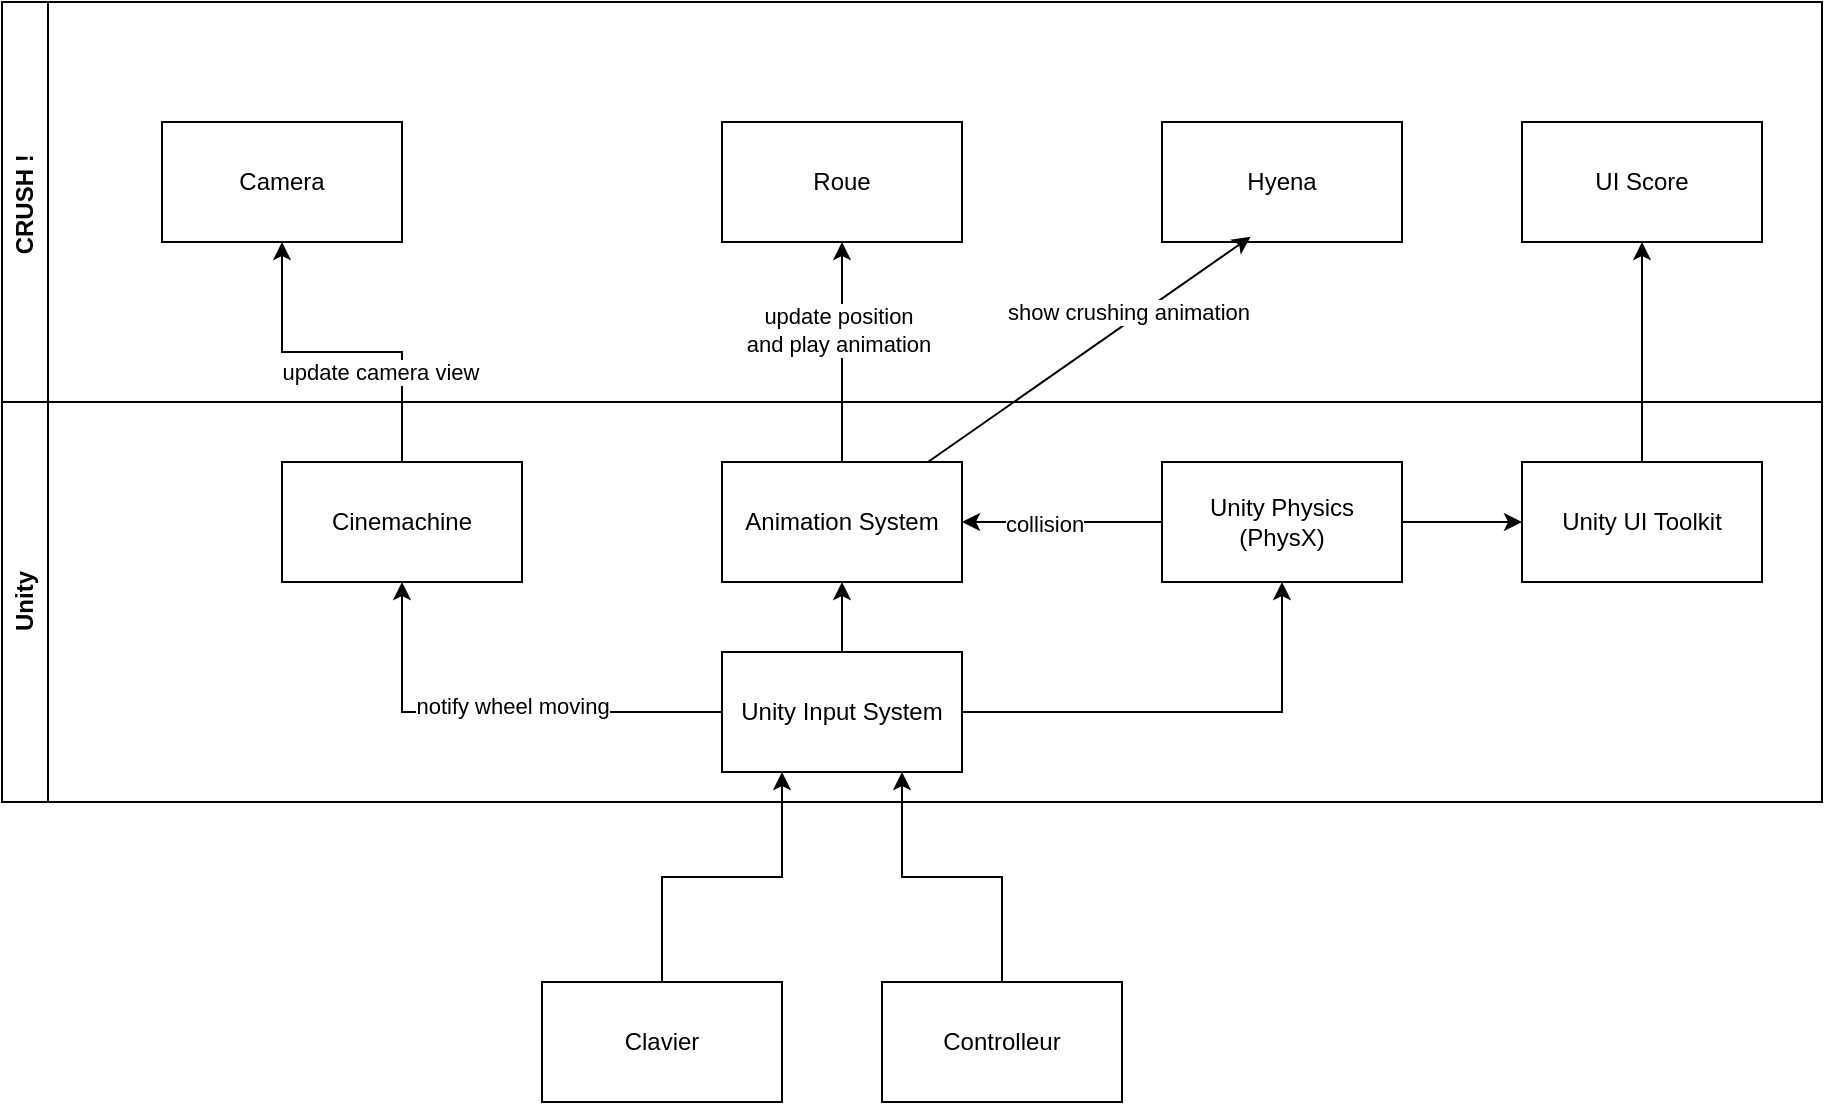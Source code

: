 <mxfile version="27.0.6">
  <diagram name="Page-1" id="T0r_iOp8UauzRjSlEAUD">
    <mxGraphModel dx="1342" dy="728" grid="1" gridSize="10" guides="1" tooltips="1" connect="1" arrows="1" fold="1" page="1" pageScale="1" pageWidth="1100" pageHeight="850" math="0" shadow="0">
      <root>
        <mxCell id="0" />
        <mxCell id="1" parent="0" />
        <mxCell id="R6gryLu84jvv2Dww0eq9-23" value="Unity" style="swimlane;horizontal=0;whiteSpace=wrap;html=1;" vertex="1" parent="1">
          <mxGeometry x="160" y="300" width="910" height="200" as="geometry" />
        </mxCell>
        <mxCell id="R6gryLu84jvv2Dww0eq9-30" value="Cinemachine" style="rounded=0;whiteSpace=wrap;html=1;" vertex="1" parent="R6gryLu84jvv2Dww0eq9-23">
          <mxGeometry x="140" y="30" width="120" height="60" as="geometry" />
        </mxCell>
        <mxCell id="R6gryLu84jvv2Dww0eq9-40" value="Animation System" style="rounded=0;whiteSpace=wrap;html=1;" vertex="1" parent="R6gryLu84jvv2Dww0eq9-23">
          <mxGeometry x="360" y="30" width="120" height="60" as="geometry" />
        </mxCell>
        <mxCell id="R6gryLu84jvv2Dww0eq9-62" style="edgeStyle=orthogonalEdgeStyle;rounded=0;orthogonalLoop=1;jettySize=auto;html=1;entryX=1;entryY=0.5;entryDx=0;entryDy=0;" edge="1" parent="R6gryLu84jvv2Dww0eq9-23" source="R6gryLu84jvv2Dww0eq9-41" target="R6gryLu84jvv2Dww0eq9-40">
          <mxGeometry relative="1" as="geometry" />
        </mxCell>
        <mxCell id="R6gryLu84jvv2Dww0eq9-68" value="collision" style="edgeLabel;html=1;align=center;verticalAlign=middle;resizable=0;points=[];" vertex="1" connectable="0" parent="R6gryLu84jvv2Dww0eq9-62">
          <mxGeometry x="0.18" y="1" relative="1" as="geometry">
            <mxPoint as="offset" />
          </mxGeometry>
        </mxCell>
        <mxCell id="R6gryLu84jvv2Dww0eq9-72" style="edgeStyle=orthogonalEdgeStyle;rounded=0;orthogonalLoop=1;jettySize=auto;html=1;entryX=0;entryY=0.5;entryDx=0;entryDy=0;" edge="1" parent="R6gryLu84jvv2Dww0eq9-23" source="R6gryLu84jvv2Dww0eq9-41" target="R6gryLu84jvv2Dww0eq9-71">
          <mxGeometry relative="1" as="geometry" />
        </mxCell>
        <mxCell id="R6gryLu84jvv2Dww0eq9-41" value="Unity Physics (PhysX)" style="rounded=0;whiteSpace=wrap;html=1;" vertex="1" parent="R6gryLu84jvv2Dww0eq9-23">
          <mxGeometry x="580" y="30" width="120" height="60" as="geometry" />
        </mxCell>
        <mxCell id="R6gryLu84jvv2Dww0eq9-51" style="edgeStyle=orthogonalEdgeStyle;rounded=0;orthogonalLoop=1;jettySize=auto;html=1;entryX=0.5;entryY=1;entryDx=0;entryDy=0;" edge="1" parent="R6gryLu84jvv2Dww0eq9-23" source="R6gryLu84jvv2Dww0eq9-47" target="R6gryLu84jvv2Dww0eq9-30">
          <mxGeometry relative="1" as="geometry" />
        </mxCell>
        <mxCell id="R6gryLu84jvv2Dww0eq9-53" value="notify wheel moving" style="edgeLabel;html=1;align=center;verticalAlign=middle;resizable=0;points=[];" vertex="1" connectable="0" parent="R6gryLu84jvv2Dww0eq9-51">
          <mxGeometry x="-0.013" y="-3" relative="1" as="geometry">
            <mxPoint x="6" as="offset" />
          </mxGeometry>
        </mxCell>
        <mxCell id="R6gryLu84jvv2Dww0eq9-55" style="edgeStyle=orthogonalEdgeStyle;rounded=0;orthogonalLoop=1;jettySize=auto;html=1;entryX=0.5;entryY=1;entryDx=0;entryDy=0;" edge="1" parent="R6gryLu84jvv2Dww0eq9-23" source="R6gryLu84jvv2Dww0eq9-47" target="R6gryLu84jvv2Dww0eq9-40">
          <mxGeometry relative="1" as="geometry" />
        </mxCell>
        <mxCell id="R6gryLu84jvv2Dww0eq9-60" style="edgeStyle=orthogonalEdgeStyle;rounded=0;orthogonalLoop=1;jettySize=auto;html=1;entryX=0.5;entryY=1;entryDx=0;entryDy=0;" edge="1" parent="R6gryLu84jvv2Dww0eq9-23" source="R6gryLu84jvv2Dww0eq9-47" target="R6gryLu84jvv2Dww0eq9-41">
          <mxGeometry relative="1" as="geometry" />
        </mxCell>
        <mxCell id="R6gryLu84jvv2Dww0eq9-47" value="Unity Input System" style="rounded=0;whiteSpace=wrap;html=1;" vertex="1" parent="R6gryLu84jvv2Dww0eq9-23">
          <mxGeometry x="360" y="125" width="120" height="60" as="geometry" />
        </mxCell>
        <mxCell id="R6gryLu84jvv2Dww0eq9-71" value="Unity UI Toolkit" style="rounded=0;whiteSpace=wrap;html=1;" vertex="1" parent="R6gryLu84jvv2Dww0eq9-23">
          <mxGeometry x="760" y="30" width="120" height="60" as="geometry" />
        </mxCell>
        <mxCell id="R6gryLu84jvv2Dww0eq9-24" value="CRUSH !&amp;nbsp;" style="swimlane;horizontal=0;whiteSpace=wrap;html=1;" vertex="1" parent="1">
          <mxGeometry x="160" y="100" width="910" height="200" as="geometry" />
        </mxCell>
        <mxCell id="R6gryLu84jvv2Dww0eq9-26" value="Roue" style="rounded=0;whiteSpace=wrap;html=1;" vertex="1" parent="R6gryLu84jvv2Dww0eq9-24">
          <mxGeometry x="360" y="60" width="120" height="60" as="geometry" />
        </mxCell>
        <mxCell id="R6gryLu84jvv2Dww0eq9-29" value="Camera" style="rounded=0;whiteSpace=wrap;html=1;" vertex="1" parent="R6gryLu84jvv2Dww0eq9-24">
          <mxGeometry x="80" y="60" width="120" height="60" as="geometry" />
        </mxCell>
        <mxCell id="R6gryLu84jvv2Dww0eq9-33" value="Hyena" style="rounded=0;whiteSpace=wrap;html=1;" vertex="1" parent="R6gryLu84jvv2Dww0eq9-24">
          <mxGeometry x="580" y="60" width="120" height="60" as="geometry" />
        </mxCell>
        <mxCell id="R6gryLu84jvv2Dww0eq9-59" value="UI Score" style="rounded=0;whiteSpace=wrap;html=1;" vertex="1" parent="R6gryLu84jvv2Dww0eq9-24">
          <mxGeometry x="760" y="60" width="120" height="60" as="geometry" />
        </mxCell>
        <mxCell id="R6gryLu84jvv2Dww0eq9-48" style="edgeStyle=orthogonalEdgeStyle;rounded=0;orthogonalLoop=1;jettySize=auto;html=1;entryX=0.25;entryY=1;entryDx=0;entryDy=0;" edge="1" parent="1" source="R6gryLu84jvv2Dww0eq9-42" target="R6gryLu84jvv2Dww0eq9-47">
          <mxGeometry relative="1" as="geometry" />
        </mxCell>
        <mxCell id="R6gryLu84jvv2Dww0eq9-42" value="Clavier" style="rounded=0;whiteSpace=wrap;html=1;" vertex="1" parent="1">
          <mxGeometry x="430" y="590" width="120" height="60" as="geometry" />
        </mxCell>
        <mxCell id="R6gryLu84jvv2Dww0eq9-50" style="edgeStyle=orthogonalEdgeStyle;rounded=0;orthogonalLoop=1;jettySize=auto;html=1;entryX=0.75;entryY=1;entryDx=0;entryDy=0;" edge="1" parent="1" source="R6gryLu84jvv2Dww0eq9-43" target="R6gryLu84jvv2Dww0eq9-47">
          <mxGeometry relative="1" as="geometry" />
        </mxCell>
        <mxCell id="R6gryLu84jvv2Dww0eq9-43" value="Controlleur" style="rounded=0;whiteSpace=wrap;html=1;" vertex="1" parent="1">
          <mxGeometry x="600" y="590" width="120" height="60" as="geometry" />
        </mxCell>
        <mxCell id="R6gryLu84jvv2Dww0eq9-52" style="edgeStyle=orthogonalEdgeStyle;rounded=0;orthogonalLoop=1;jettySize=auto;html=1;entryX=0.5;entryY=1;entryDx=0;entryDy=0;" edge="1" parent="1" source="R6gryLu84jvv2Dww0eq9-30" target="R6gryLu84jvv2Dww0eq9-29">
          <mxGeometry relative="1" as="geometry" />
        </mxCell>
        <mxCell id="R6gryLu84jvv2Dww0eq9-54" value="update camera view" style="edgeLabel;html=1;align=center;verticalAlign=middle;resizable=0;points=[];" vertex="1" connectable="0" parent="R6gryLu84jvv2Dww0eq9-52">
          <mxGeometry x="-0.207" y="-1" relative="1" as="geometry">
            <mxPoint x="1" y="11" as="offset" />
          </mxGeometry>
        </mxCell>
        <mxCell id="R6gryLu84jvv2Dww0eq9-56" style="edgeStyle=orthogonalEdgeStyle;rounded=0;orthogonalLoop=1;jettySize=auto;html=1;entryX=0.5;entryY=1;entryDx=0;entryDy=0;" edge="1" parent="1" source="R6gryLu84jvv2Dww0eq9-40" target="R6gryLu84jvv2Dww0eq9-26">
          <mxGeometry relative="1" as="geometry" />
        </mxCell>
        <mxCell id="R6gryLu84jvv2Dww0eq9-57" value="update position&lt;div&gt;and play animation&lt;/div&gt;" style="edgeLabel;html=1;align=center;verticalAlign=middle;resizable=0;points=[];" vertex="1" connectable="0" parent="R6gryLu84jvv2Dww0eq9-56">
          <mxGeometry x="0.207" y="2" relative="1" as="geometry">
            <mxPoint as="offset" />
          </mxGeometry>
        </mxCell>
        <mxCell id="R6gryLu84jvv2Dww0eq9-64" style="rounded=0;orthogonalLoop=1;jettySize=auto;html=1;entryX=0.369;entryY=0.956;entryDx=0;entryDy=0;entryPerimeter=0;" edge="1" parent="1" source="R6gryLu84jvv2Dww0eq9-40" target="R6gryLu84jvv2Dww0eq9-33">
          <mxGeometry relative="1" as="geometry" />
        </mxCell>
        <mxCell id="R6gryLu84jvv2Dww0eq9-65" value="show crushing animation" style="edgeLabel;html=1;align=center;verticalAlign=middle;resizable=0;points=[];" vertex="1" connectable="0" parent="R6gryLu84jvv2Dww0eq9-64">
          <mxGeometry x="0.271" y="4" relative="1" as="geometry">
            <mxPoint as="offset" />
          </mxGeometry>
        </mxCell>
        <mxCell id="R6gryLu84jvv2Dww0eq9-73" style="edgeStyle=orthogonalEdgeStyle;rounded=0;orthogonalLoop=1;jettySize=auto;html=1;entryX=0.5;entryY=1;entryDx=0;entryDy=0;" edge="1" parent="1" source="R6gryLu84jvv2Dww0eq9-71" target="R6gryLu84jvv2Dww0eq9-59">
          <mxGeometry relative="1" as="geometry" />
        </mxCell>
      </root>
    </mxGraphModel>
  </diagram>
</mxfile>
